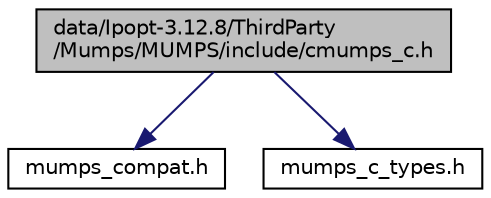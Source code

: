 digraph "data/Ipopt-3.12.8/ThirdParty/Mumps/MUMPS/include/cmumps_c.h"
{
  edge [fontname="Helvetica",fontsize="10",labelfontname="Helvetica",labelfontsize="10"];
  node [fontname="Helvetica",fontsize="10",shape=record];
  Node0 [label="data/Ipopt-3.12.8/ThirdParty\l/Mumps/MUMPS/include/cmumps_c.h",height=0.2,width=0.4,color="black", fillcolor="grey75", style="filled", fontcolor="black"];
  Node0 -> Node1 [color="midnightblue",fontsize="10",style="solid",fontname="Helvetica"];
  Node1 [label="mumps_compat.h",height=0.2,width=0.4,color="black", fillcolor="white", style="filled",URL="$ThirdParty_2Mumps_2MUMPS_2include_2mumps__compat_8h.html"];
  Node0 -> Node2 [color="midnightblue",fontsize="10",style="solid",fontname="Helvetica"];
  Node2 [label="mumps_c_types.h",height=0.2,width=0.4,color="black", fillcolor="white", style="filled",URL="$ThirdParty_2Mumps_2MUMPS_2include_2mumps__c__types_8h.html"];
}
